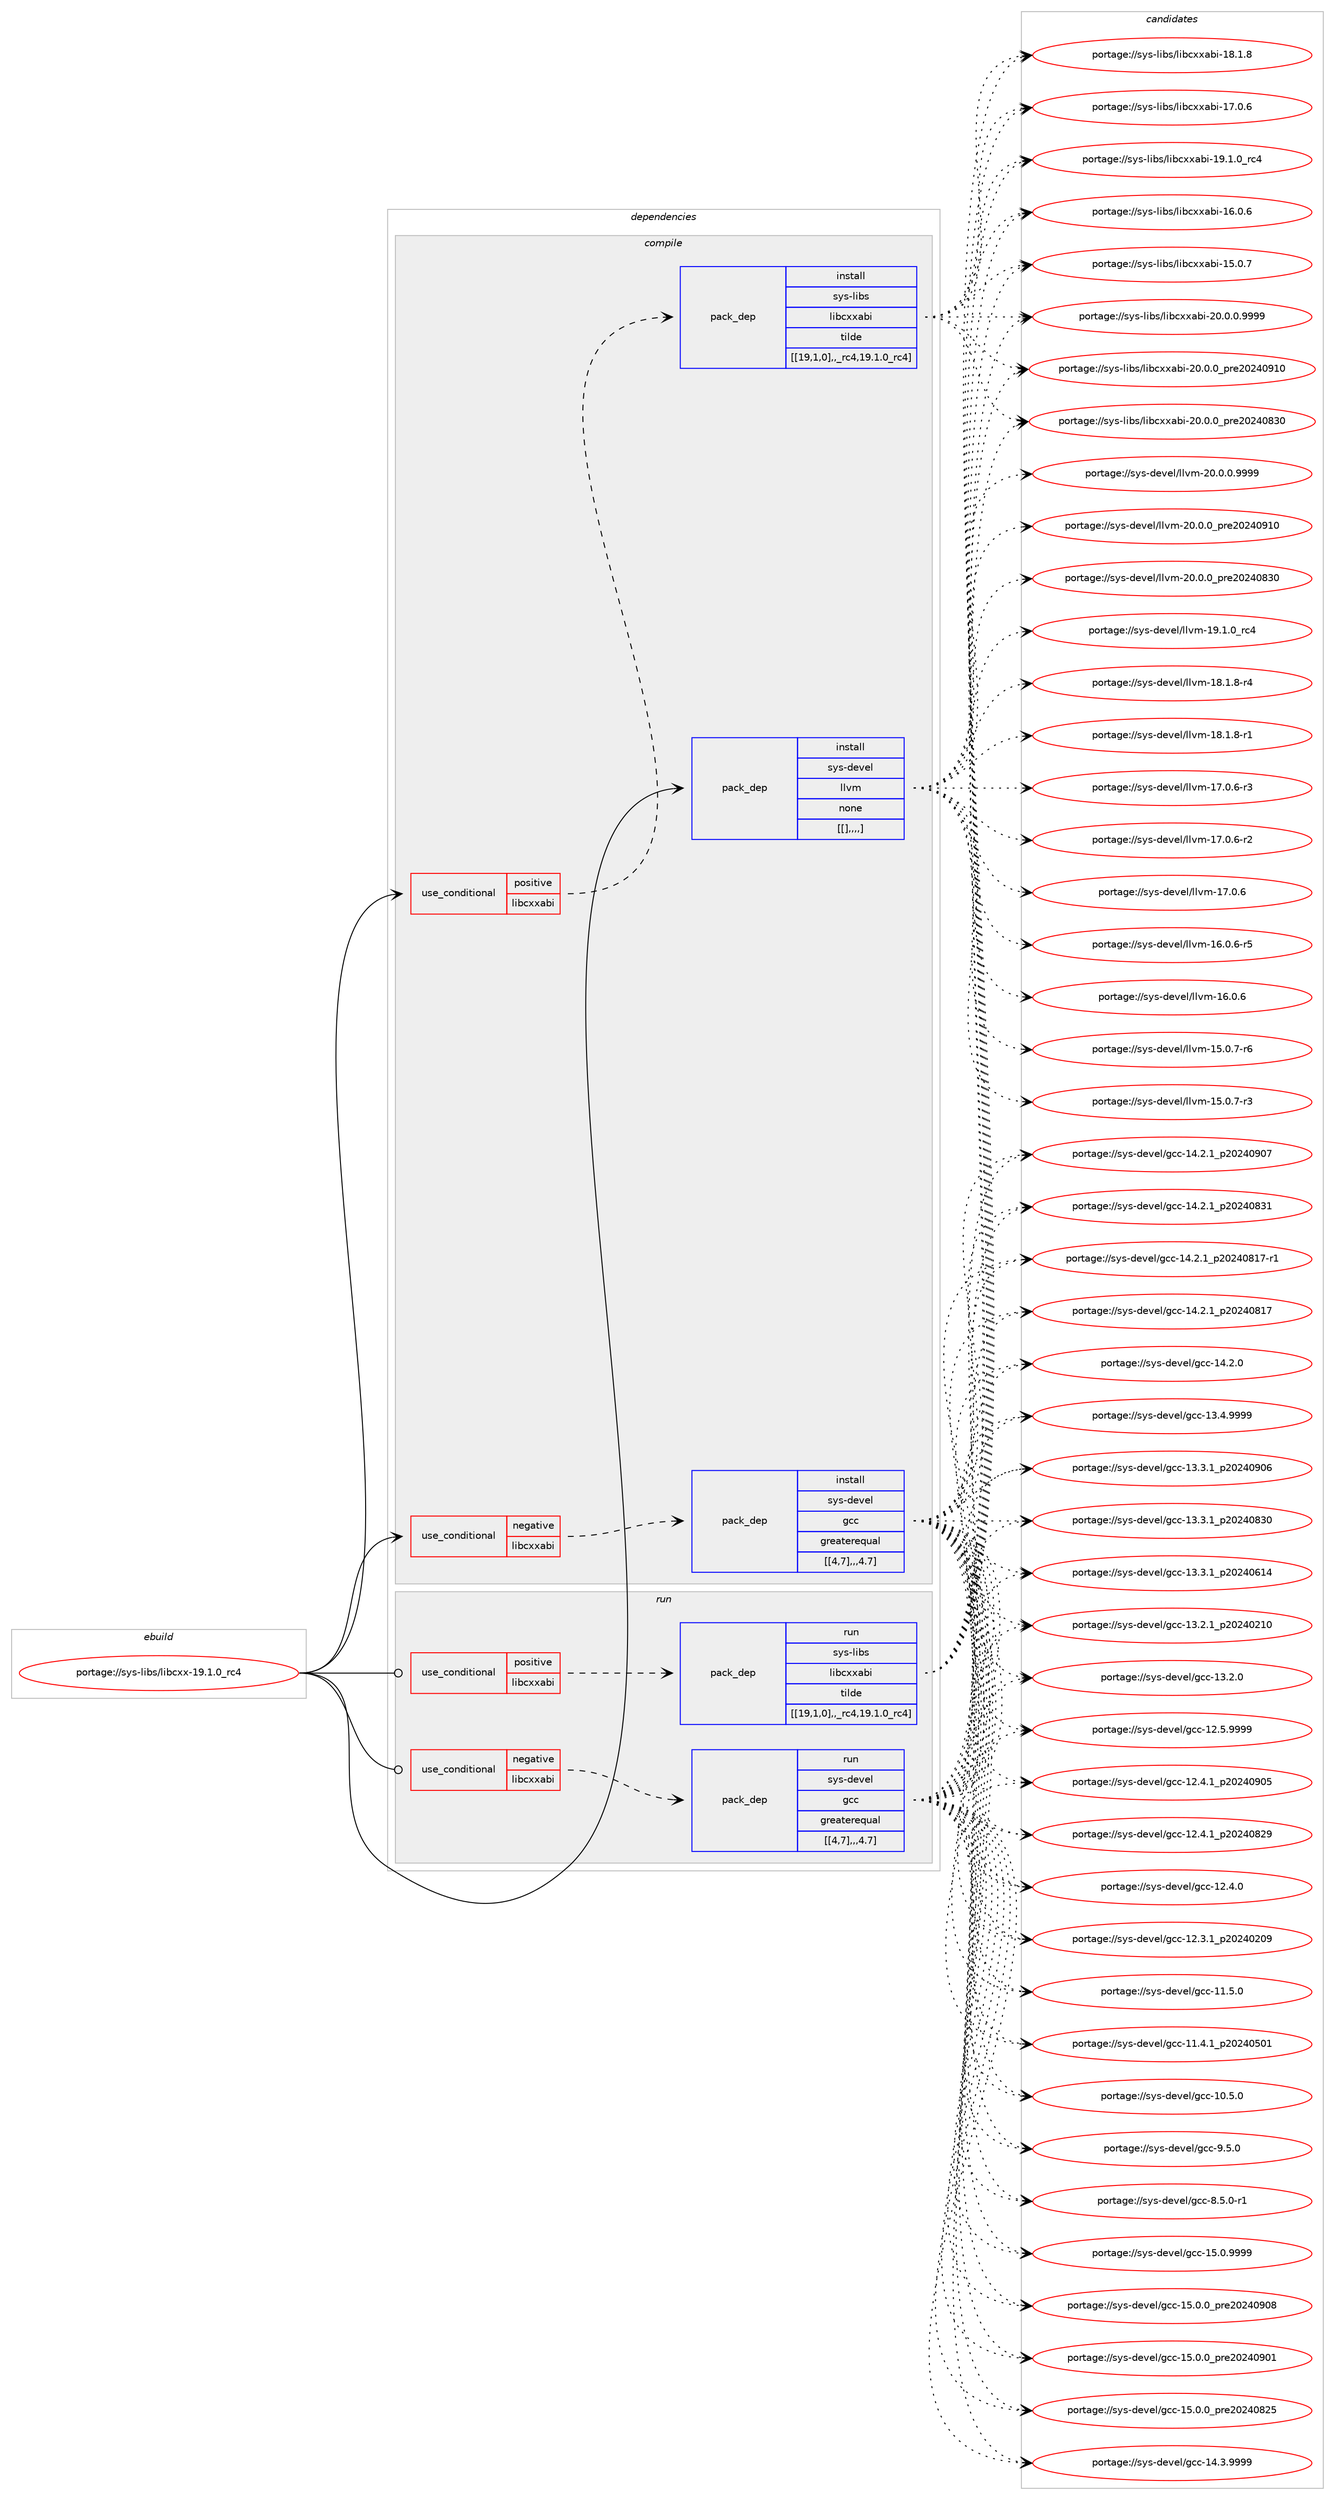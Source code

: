digraph prolog {

# *************
# Graph options
# *************

newrank=true;
concentrate=true;
compound=true;
graph [rankdir=LR,fontname=Helvetica,fontsize=10,ranksep=1.5];#, ranksep=2.5, nodesep=0.2];
edge  [arrowhead=vee];
node  [fontname=Helvetica,fontsize=10];

# **********
# The ebuild
# **********

subgraph cluster_leftcol {
color=gray;
label=<<i>ebuild</i>>;
id [label="portage://sys-libs/libcxx-19.1.0_rc4", color=red, width=4, href="../sys-libs/libcxx-19.1.0_rc4.svg"];
}

# ****************
# The dependencies
# ****************

subgraph cluster_midcol {
color=gray;
label=<<i>dependencies</i>>;
subgraph cluster_compile {
fillcolor="#eeeeee";
style=filled;
label=<<i>compile</i>>;
subgraph cond122206 {
dependency459146 [label=<<TABLE BORDER="0" CELLBORDER="1" CELLSPACING="0" CELLPADDING="4"><TR><TD ROWSPAN="3" CELLPADDING="10">use_conditional</TD></TR><TR><TD>negative</TD></TR><TR><TD>libcxxabi</TD></TR></TABLE>>, shape=none, color=red];
subgraph pack333820 {
dependency459147 [label=<<TABLE BORDER="0" CELLBORDER="1" CELLSPACING="0" CELLPADDING="4" WIDTH="220"><TR><TD ROWSPAN="6" CELLPADDING="30">pack_dep</TD></TR><TR><TD WIDTH="110">install</TD></TR><TR><TD>sys-devel</TD></TR><TR><TD>gcc</TD></TR><TR><TD>greaterequal</TD></TR><TR><TD>[[4,7],,,4.7]</TD></TR></TABLE>>, shape=none, color=blue];
}
dependency459146:e -> dependency459147:w [weight=20,style="dashed",arrowhead="vee"];
}
id:e -> dependency459146:w [weight=20,style="solid",arrowhead="vee"];
subgraph cond122207 {
dependency459148 [label=<<TABLE BORDER="0" CELLBORDER="1" CELLSPACING="0" CELLPADDING="4"><TR><TD ROWSPAN="3" CELLPADDING="10">use_conditional</TD></TR><TR><TD>positive</TD></TR><TR><TD>libcxxabi</TD></TR></TABLE>>, shape=none, color=red];
subgraph pack333821 {
dependency459149 [label=<<TABLE BORDER="0" CELLBORDER="1" CELLSPACING="0" CELLPADDING="4" WIDTH="220"><TR><TD ROWSPAN="6" CELLPADDING="30">pack_dep</TD></TR><TR><TD WIDTH="110">install</TD></TR><TR><TD>sys-libs</TD></TR><TR><TD>libcxxabi</TD></TR><TR><TD>tilde</TD></TR><TR><TD>[[19,1,0],,_rc4,19.1.0_rc4]</TD></TR></TABLE>>, shape=none, color=blue];
}
dependency459148:e -> dependency459149:w [weight=20,style="dashed",arrowhead="vee"];
}
id:e -> dependency459148:w [weight=20,style="solid",arrowhead="vee"];
subgraph pack333822 {
dependency459150 [label=<<TABLE BORDER="0" CELLBORDER="1" CELLSPACING="0" CELLPADDING="4" WIDTH="220"><TR><TD ROWSPAN="6" CELLPADDING="30">pack_dep</TD></TR><TR><TD WIDTH="110">install</TD></TR><TR><TD>sys-devel</TD></TR><TR><TD>llvm</TD></TR><TR><TD>none</TD></TR><TR><TD>[[],,,,]</TD></TR></TABLE>>, shape=none, color=blue];
}
id:e -> dependency459150:w [weight=20,style="solid",arrowhead="vee"];
}
subgraph cluster_compileandrun {
fillcolor="#eeeeee";
style=filled;
label=<<i>compile and run</i>>;
}
subgraph cluster_run {
fillcolor="#eeeeee";
style=filled;
label=<<i>run</i>>;
subgraph cond122208 {
dependency459151 [label=<<TABLE BORDER="0" CELLBORDER="1" CELLSPACING="0" CELLPADDING="4"><TR><TD ROWSPAN="3" CELLPADDING="10">use_conditional</TD></TR><TR><TD>negative</TD></TR><TR><TD>libcxxabi</TD></TR></TABLE>>, shape=none, color=red];
subgraph pack333823 {
dependency459152 [label=<<TABLE BORDER="0" CELLBORDER="1" CELLSPACING="0" CELLPADDING="4" WIDTH="220"><TR><TD ROWSPAN="6" CELLPADDING="30">pack_dep</TD></TR><TR><TD WIDTH="110">run</TD></TR><TR><TD>sys-devel</TD></TR><TR><TD>gcc</TD></TR><TR><TD>greaterequal</TD></TR><TR><TD>[[4,7],,,4.7]</TD></TR></TABLE>>, shape=none, color=blue];
}
dependency459151:e -> dependency459152:w [weight=20,style="dashed",arrowhead="vee"];
}
id:e -> dependency459151:w [weight=20,style="solid",arrowhead="odot"];
subgraph cond122209 {
dependency459153 [label=<<TABLE BORDER="0" CELLBORDER="1" CELLSPACING="0" CELLPADDING="4"><TR><TD ROWSPAN="3" CELLPADDING="10">use_conditional</TD></TR><TR><TD>positive</TD></TR><TR><TD>libcxxabi</TD></TR></TABLE>>, shape=none, color=red];
subgraph pack333824 {
dependency459154 [label=<<TABLE BORDER="0" CELLBORDER="1" CELLSPACING="0" CELLPADDING="4" WIDTH="220"><TR><TD ROWSPAN="6" CELLPADDING="30">pack_dep</TD></TR><TR><TD WIDTH="110">run</TD></TR><TR><TD>sys-libs</TD></TR><TR><TD>libcxxabi</TD></TR><TR><TD>tilde</TD></TR><TR><TD>[[19,1,0],,_rc4,19.1.0_rc4]</TD></TR></TABLE>>, shape=none, color=blue];
}
dependency459153:e -> dependency459154:w [weight=20,style="dashed",arrowhead="vee"];
}
id:e -> dependency459153:w [weight=20,style="solid",arrowhead="odot"];
}
}

# **************
# The candidates
# **************

subgraph cluster_choices {
rank=same;
color=gray;
label=<<i>candidates</i>>;

subgraph choice333820 {
color=black;
nodesep=1;
choice1151211154510010111810110847103999945495346484657575757 [label="portage://sys-devel/gcc-15.0.9999", color=red, width=4,href="../sys-devel/gcc-15.0.9999.svg"];
choice1151211154510010111810110847103999945495346484648951121141015048505248574856 [label="portage://sys-devel/gcc-15.0.0_pre20240908", color=red, width=4,href="../sys-devel/gcc-15.0.0_pre20240908.svg"];
choice1151211154510010111810110847103999945495346484648951121141015048505248574849 [label="portage://sys-devel/gcc-15.0.0_pre20240901", color=red, width=4,href="../sys-devel/gcc-15.0.0_pre20240901.svg"];
choice1151211154510010111810110847103999945495346484648951121141015048505248565053 [label="portage://sys-devel/gcc-15.0.0_pre20240825", color=red, width=4,href="../sys-devel/gcc-15.0.0_pre20240825.svg"];
choice1151211154510010111810110847103999945495246514657575757 [label="portage://sys-devel/gcc-14.3.9999", color=red, width=4,href="../sys-devel/gcc-14.3.9999.svg"];
choice1151211154510010111810110847103999945495246504649951125048505248574855 [label="portage://sys-devel/gcc-14.2.1_p20240907", color=red, width=4,href="../sys-devel/gcc-14.2.1_p20240907.svg"];
choice1151211154510010111810110847103999945495246504649951125048505248565149 [label="portage://sys-devel/gcc-14.2.1_p20240831", color=red, width=4,href="../sys-devel/gcc-14.2.1_p20240831.svg"];
choice11512111545100101118101108471039999454952465046499511250485052485649554511449 [label="portage://sys-devel/gcc-14.2.1_p20240817-r1", color=red, width=4,href="../sys-devel/gcc-14.2.1_p20240817-r1.svg"];
choice1151211154510010111810110847103999945495246504649951125048505248564955 [label="portage://sys-devel/gcc-14.2.1_p20240817", color=red, width=4,href="../sys-devel/gcc-14.2.1_p20240817.svg"];
choice1151211154510010111810110847103999945495246504648 [label="portage://sys-devel/gcc-14.2.0", color=red, width=4,href="../sys-devel/gcc-14.2.0.svg"];
choice1151211154510010111810110847103999945495146524657575757 [label="portage://sys-devel/gcc-13.4.9999", color=red, width=4,href="../sys-devel/gcc-13.4.9999.svg"];
choice1151211154510010111810110847103999945495146514649951125048505248574854 [label="portage://sys-devel/gcc-13.3.1_p20240906", color=red, width=4,href="../sys-devel/gcc-13.3.1_p20240906.svg"];
choice1151211154510010111810110847103999945495146514649951125048505248565148 [label="portage://sys-devel/gcc-13.3.1_p20240830", color=red, width=4,href="../sys-devel/gcc-13.3.1_p20240830.svg"];
choice1151211154510010111810110847103999945495146514649951125048505248544952 [label="portage://sys-devel/gcc-13.3.1_p20240614", color=red, width=4,href="../sys-devel/gcc-13.3.1_p20240614.svg"];
choice1151211154510010111810110847103999945495146504649951125048505248504948 [label="portage://sys-devel/gcc-13.2.1_p20240210", color=red, width=4,href="../sys-devel/gcc-13.2.1_p20240210.svg"];
choice1151211154510010111810110847103999945495146504648 [label="portage://sys-devel/gcc-13.2.0", color=red, width=4,href="../sys-devel/gcc-13.2.0.svg"];
choice1151211154510010111810110847103999945495046534657575757 [label="portage://sys-devel/gcc-12.5.9999", color=red, width=4,href="../sys-devel/gcc-12.5.9999.svg"];
choice1151211154510010111810110847103999945495046524649951125048505248574853 [label="portage://sys-devel/gcc-12.4.1_p20240905", color=red, width=4,href="../sys-devel/gcc-12.4.1_p20240905.svg"];
choice1151211154510010111810110847103999945495046524649951125048505248565057 [label="portage://sys-devel/gcc-12.4.1_p20240829", color=red, width=4,href="../sys-devel/gcc-12.4.1_p20240829.svg"];
choice1151211154510010111810110847103999945495046524648 [label="portage://sys-devel/gcc-12.4.0", color=red, width=4,href="../sys-devel/gcc-12.4.0.svg"];
choice1151211154510010111810110847103999945495046514649951125048505248504857 [label="portage://sys-devel/gcc-12.3.1_p20240209", color=red, width=4,href="../sys-devel/gcc-12.3.1_p20240209.svg"];
choice1151211154510010111810110847103999945494946534648 [label="portage://sys-devel/gcc-11.5.0", color=red, width=4,href="../sys-devel/gcc-11.5.0.svg"];
choice1151211154510010111810110847103999945494946524649951125048505248534849 [label="portage://sys-devel/gcc-11.4.1_p20240501", color=red, width=4,href="../sys-devel/gcc-11.4.1_p20240501.svg"];
choice1151211154510010111810110847103999945494846534648 [label="portage://sys-devel/gcc-10.5.0", color=red, width=4,href="../sys-devel/gcc-10.5.0.svg"];
choice11512111545100101118101108471039999455746534648 [label="portage://sys-devel/gcc-9.5.0", color=red, width=4,href="../sys-devel/gcc-9.5.0.svg"];
choice115121115451001011181011084710399994556465346484511449 [label="portage://sys-devel/gcc-8.5.0-r1", color=red, width=4,href="../sys-devel/gcc-8.5.0-r1.svg"];
dependency459147:e -> choice1151211154510010111810110847103999945495346484657575757:w [style=dotted,weight="100"];
dependency459147:e -> choice1151211154510010111810110847103999945495346484648951121141015048505248574856:w [style=dotted,weight="100"];
dependency459147:e -> choice1151211154510010111810110847103999945495346484648951121141015048505248574849:w [style=dotted,weight="100"];
dependency459147:e -> choice1151211154510010111810110847103999945495346484648951121141015048505248565053:w [style=dotted,weight="100"];
dependency459147:e -> choice1151211154510010111810110847103999945495246514657575757:w [style=dotted,weight="100"];
dependency459147:e -> choice1151211154510010111810110847103999945495246504649951125048505248574855:w [style=dotted,weight="100"];
dependency459147:e -> choice1151211154510010111810110847103999945495246504649951125048505248565149:w [style=dotted,weight="100"];
dependency459147:e -> choice11512111545100101118101108471039999454952465046499511250485052485649554511449:w [style=dotted,weight="100"];
dependency459147:e -> choice1151211154510010111810110847103999945495246504649951125048505248564955:w [style=dotted,weight="100"];
dependency459147:e -> choice1151211154510010111810110847103999945495246504648:w [style=dotted,weight="100"];
dependency459147:e -> choice1151211154510010111810110847103999945495146524657575757:w [style=dotted,weight="100"];
dependency459147:e -> choice1151211154510010111810110847103999945495146514649951125048505248574854:w [style=dotted,weight="100"];
dependency459147:e -> choice1151211154510010111810110847103999945495146514649951125048505248565148:w [style=dotted,weight="100"];
dependency459147:e -> choice1151211154510010111810110847103999945495146514649951125048505248544952:w [style=dotted,weight="100"];
dependency459147:e -> choice1151211154510010111810110847103999945495146504649951125048505248504948:w [style=dotted,weight="100"];
dependency459147:e -> choice1151211154510010111810110847103999945495146504648:w [style=dotted,weight="100"];
dependency459147:e -> choice1151211154510010111810110847103999945495046534657575757:w [style=dotted,weight="100"];
dependency459147:e -> choice1151211154510010111810110847103999945495046524649951125048505248574853:w [style=dotted,weight="100"];
dependency459147:e -> choice1151211154510010111810110847103999945495046524649951125048505248565057:w [style=dotted,weight="100"];
dependency459147:e -> choice1151211154510010111810110847103999945495046524648:w [style=dotted,weight="100"];
dependency459147:e -> choice1151211154510010111810110847103999945495046514649951125048505248504857:w [style=dotted,weight="100"];
dependency459147:e -> choice1151211154510010111810110847103999945494946534648:w [style=dotted,weight="100"];
dependency459147:e -> choice1151211154510010111810110847103999945494946524649951125048505248534849:w [style=dotted,weight="100"];
dependency459147:e -> choice1151211154510010111810110847103999945494846534648:w [style=dotted,weight="100"];
dependency459147:e -> choice11512111545100101118101108471039999455746534648:w [style=dotted,weight="100"];
dependency459147:e -> choice115121115451001011181011084710399994556465346484511449:w [style=dotted,weight="100"];
}
subgraph choice333821 {
color=black;
nodesep=1;
choice11512111545108105981154710810598991201209798105455048464846484657575757 [label="portage://sys-libs/libcxxabi-20.0.0.9999", color=red, width=4,href="../sys-libs/libcxxabi-20.0.0.9999.svg"];
choice1151211154510810598115471081059899120120979810545504846484648951121141015048505248574948 [label="portage://sys-libs/libcxxabi-20.0.0_pre20240910", color=red, width=4,href="../sys-libs/libcxxabi-20.0.0_pre20240910.svg"];
choice1151211154510810598115471081059899120120979810545504846484648951121141015048505248565148 [label="portage://sys-libs/libcxxabi-20.0.0_pre20240830", color=red, width=4,href="../sys-libs/libcxxabi-20.0.0_pre20240830.svg"];
choice1151211154510810598115471081059899120120979810545495746494648951149952 [label="portage://sys-libs/libcxxabi-19.1.0_rc4", color=red, width=4,href="../sys-libs/libcxxabi-19.1.0_rc4.svg"];
choice1151211154510810598115471081059899120120979810545495646494656 [label="portage://sys-libs/libcxxabi-18.1.8", color=red, width=4,href="../sys-libs/libcxxabi-18.1.8.svg"];
choice1151211154510810598115471081059899120120979810545495546484654 [label="portage://sys-libs/libcxxabi-17.0.6", color=red, width=4,href="../sys-libs/libcxxabi-17.0.6.svg"];
choice1151211154510810598115471081059899120120979810545495446484654 [label="portage://sys-libs/libcxxabi-16.0.6", color=red, width=4,href="../sys-libs/libcxxabi-16.0.6.svg"];
choice1151211154510810598115471081059899120120979810545495346484655 [label="portage://sys-libs/libcxxabi-15.0.7", color=red, width=4,href="../sys-libs/libcxxabi-15.0.7.svg"];
dependency459149:e -> choice11512111545108105981154710810598991201209798105455048464846484657575757:w [style=dotted,weight="100"];
dependency459149:e -> choice1151211154510810598115471081059899120120979810545504846484648951121141015048505248574948:w [style=dotted,weight="100"];
dependency459149:e -> choice1151211154510810598115471081059899120120979810545504846484648951121141015048505248565148:w [style=dotted,weight="100"];
dependency459149:e -> choice1151211154510810598115471081059899120120979810545495746494648951149952:w [style=dotted,weight="100"];
dependency459149:e -> choice1151211154510810598115471081059899120120979810545495646494656:w [style=dotted,weight="100"];
dependency459149:e -> choice1151211154510810598115471081059899120120979810545495546484654:w [style=dotted,weight="100"];
dependency459149:e -> choice1151211154510810598115471081059899120120979810545495446484654:w [style=dotted,weight="100"];
dependency459149:e -> choice1151211154510810598115471081059899120120979810545495346484655:w [style=dotted,weight="100"];
}
subgraph choice333822 {
color=black;
nodesep=1;
choice1151211154510010111810110847108108118109455048464846484657575757 [label="portage://sys-devel/llvm-20.0.0.9999", color=red, width=4,href="../sys-devel/llvm-20.0.0.9999.svg"];
choice115121115451001011181011084710810811810945504846484648951121141015048505248574948 [label="portage://sys-devel/llvm-20.0.0_pre20240910", color=red, width=4,href="../sys-devel/llvm-20.0.0_pre20240910.svg"];
choice115121115451001011181011084710810811810945504846484648951121141015048505248565148 [label="portage://sys-devel/llvm-20.0.0_pre20240830", color=red, width=4,href="../sys-devel/llvm-20.0.0_pre20240830.svg"];
choice115121115451001011181011084710810811810945495746494648951149952 [label="portage://sys-devel/llvm-19.1.0_rc4", color=red, width=4,href="../sys-devel/llvm-19.1.0_rc4.svg"];
choice1151211154510010111810110847108108118109454956464946564511452 [label="portage://sys-devel/llvm-18.1.8-r4", color=red, width=4,href="../sys-devel/llvm-18.1.8-r4.svg"];
choice1151211154510010111810110847108108118109454956464946564511449 [label="portage://sys-devel/llvm-18.1.8-r1", color=red, width=4,href="../sys-devel/llvm-18.1.8-r1.svg"];
choice1151211154510010111810110847108108118109454955464846544511451 [label="portage://sys-devel/llvm-17.0.6-r3", color=red, width=4,href="../sys-devel/llvm-17.0.6-r3.svg"];
choice1151211154510010111810110847108108118109454955464846544511450 [label="portage://sys-devel/llvm-17.0.6-r2", color=red, width=4,href="../sys-devel/llvm-17.0.6-r2.svg"];
choice115121115451001011181011084710810811810945495546484654 [label="portage://sys-devel/llvm-17.0.6", color=red, width=4,href="../sys-devel/llvm-17.0.6.svg"];
choice1151211154510010111810110847108108118109454954464846544511453 [label="portage://sys-devel/llvm-16.0.6-r5", color=red, width=4,href="../sys-devel/llvm-16.0.6-r5.svg"];
choice115121115451001011181011084710810811810945495446484654 [label="portage://sys-devel/llvm-16.0.6", color=red, width=4,href="../sys-devel/llvm-16.0.6.svg"];
choice1151211154510010111810110847108108118109454953464846554511454 [label="portage://sys-devel/llvm-15.0.7-r6", color=red, width=4,href="../sys-devel/llvm-15.0.7-r6.svg"];
choice1151211154510010111810110847108108118109454953464846554511451 [label="portage://sys-devel/llvm-15.0.7-r3", color=red, width=4,href="../sys-devel/llvm-15.0.7-r3.svg"];
dependency459150:e -> choice1151211154510010111810110847108108118109455048464846484657575757:w [style=dotted,weight="100"];
dependency459150:e -> choice115121115451001011181011084710810811810945504846484648951121141015048505248574948:w [style=dotted,weight="100"];
dependency459150:e -> choice115121115451001011181011084710810811810945504846484648951121141015048505248565148:w [style=dotted,weight="100"];
dependency459150:e -> choice115121115451001011181011084710810811810945495746494648951149952:w [style=dotted,weight="100"];
dependency459150:e -> choice1151211154510010111810110847108108118109454956464946564511452:w [style=dotted,weight="100"];
dependency459150:e -> choice1151211154510010111810110847108108118109454956464946564511449:w [style=dotted,weight="100"];
dependency459150:e -> choice1151211154510010111810110847108108118109454955464846544511451:w [style=dotted,weight="100"];
dependency459150:e -> choice1151211154510010111810110847108108118109454955464846544511450:w [style=dotted,weight="100"];
dependency459150:e -> choice115121115451001011181011084710810811810945495546484654:w [style=dotted,weight="100"];
dependency459150:e -> choice1151211154510010111810110847108108118109454954464846544511453:w [style=dotted,weight="100"];
dependency459150:e -> choice115121115451001011181011084710810811810945495446484654:w [style=dotted,weight="100"];
dependency459150:e -> choice1151211154510010111810110847108108118109454953464846554511454:w [style=dotted,weight="100"];
dependency459150:e -> choice1151211154510010111810110847108108118109454953464846554511451:w [style=dotted,weight="100"];
}
subgraph choice333823 {
color=black;
nodesep=1;
choice1151211154510010111810110847103999945495346484657575757 [label="portage://sys-devel/gcc-15.0.9999", color=red, width=4,href="../sys-devel/gcc-15.0.9999.svg"];
choice1151211154510010111810110847103999945495346484648951121141015048505248574856 [label="portage://sys-devel/gcc-15.0.0_pre20240908", color=red, width=4,href="../sys-devel/gcc-15.0.0_pre20240908.svg"];
choice1151211154510010111810110847103999945495346484648951121141015048505248574849 [label="portage://sys-devel/gcc-15.0.0_pre20240901", color=red, width=4,href="../sys-devel/gcc-15.0.0_pre20240901.svg"];
choice1151211154510010111810110847103999945495346484648951121141015048505248565053 [label="portage://sys-devel/gcc-15.0.0_pre20240825", color=red, width=4,href="../sys-devel/gcc-15.0.0_pre20240825.svg"];
choice1151211154510010111810110847103999945495246514657575757 [label="portage://sys-devel/gcc-14.3.9999", color=red, width=4,href="../sys-devel/gcc-14.3.9999.svg"];
choice1151211154510010111810110847103999945495246504649951125048505248574855 [label="portage://sys-devel/gcc-14.2.1_p20240907", color=red, width=4,href="../sys-devel/gcc-14.2.1_p20240907.svg"];
choice1151211154510010111810110847103999945495246504649951125048505248565149 [label="portage://sys-devel/gcc-14.2.1_p20240831", color=red, width=4,href="../sys-devel/gcc-14.2.1_p20240831.svg"];
choice11512111545100101118101108471039999454952465046499511250485052485649554511449 [label="portage://sys-devel/gcc-14.2.1_p20240817-r1", color=red, width=4,href="../sys-devel/gcc-14.2.1_p20240817-r1.svg"];
choice1151211154510010111810110847103999945495246504649951125048505248564955 [label="portage://sys-devel/gcc-14.2.1_p20240817", color=red, width=4,href="../sys-devel/gcc-14.2.1_p20240817.svg"];
choice1151211154510010111810110847103999945495246504648 [label="portage://sys-devel/gcc-14.2.0", color=red, width=4,href="../sys-devel/gcc-14.2.0.svg"];
choice1151211154510010111810110847103999945495146524657575757 [label="portage://sys-devel/gcc-13.4.9999", color=red, width=4,href="../sys-devel/gcc-13.4.9999.svg"];
choice1151211154510010111810110847103999945495146514649951125048505248574854 [label="portage://sys-devel/gcc-13.3.1_p20240906", color=red, width=4,href="../sys-devel/gcc-13.3.1_p20240906.svg"];
choice1151211154510010111810110847103999945495146514649951125048505248565148 [label="portage://sys-devel/gcc-13.3.1_p20240830", color=red, width=4,href="../sys-devel/gcc-13.3.1_p20240830.svg"];
choice1151211154510010111810110847103999945495146514649951125048505248544952 [label="portage://sys-devel/gcc-13.3.1_p20240614", color=red, width=4,href="../sys-devel/gcc-13.3.1_p20240614.svg"];
choice1151211154510010111810110847103999945495146504649951125048505248504948 [label="portage://sys-devel/gcc-13.2.1_p20240210", color=red, width=4,href="../sys-devel/gcc-13.2.1_p20240210.svg"];
choice1151211154510010111810110847103999945495146504648 [label="portage://sys-devel/gcc-13.2.0", color=red, width=4,href="../sys-devel/gcc-13.2.0.svg"];
choice1151211154510010111810110847103999945495046534657575757 [label="portage://sys-devel/gcc-12.5.9999", color=red, width=4,href="../sys-devel/gcc-12.5.9999.svg"];
choice1151211154510010111810110847103999945495046524649951125048505248574853 [label="portage://sys-devel/gcc-12.4.1_p20240905", color=red, width=4,href="../sys-devel/gcc-12.4.1_p20240905.svg"];
choice1151211154510010111810110847103999945495046524649951125048505248565057 [label="portage://sys-devel/gcc-12.4.1_p20240829", color=red, width=4,href="../sys-devel/gcc-12.4.1_p20240829.svg"];
choice1151211154510010111810110847103999945495046524648 [label="portage://sys-devel/gcc-12.4.0", color=red, width=4,href="../sys-devel/gcc-12.4.0.svg"];
choice1151211154510010111810110847103999945495046514649951125048505248504857 [label="portage://sys-devel/gcc-12.3.1_p20240209", color=red, width=4,href="../sys-devel/gcc-12.3.1_p20240209.svg"];
choice1151211154510010111810110847103999945494946534648 [label="portage://sys-devel/gcc-11.5.0", color=red, width=4,href="../sys-devel/gcc-11.5.0.svg"];
choice1151211154510010111810110847103999945494946524649951125048505248534849 [label="portage://sys-devel/gcc-11.4.1_p20240501", color=red, width=4,href="../sys-devel/gcc-11.4.1_p20240501.svg"];
choice1151211154510010111810110847103999945494846534648 [label="portage://sys-devel/gcc-10.5.0", color=red, width=4,href="../sys-devel/gcc-10.5.0.svg"];
choice11512111545100101118101108471039999455746534648 [label="portage://sys-devel/gcc-9.5.0", color=red, width=4,href="../sys-devel/gcc-9.5.0.svg"];
choice115121115451001011181011084710399994556465346484511449 [label="portage://sys-devel/gcc-8.5.0-r1", color=red, width=4,href="../sys-devel/gcc-8.5.0-r1.svg"];
dependency459152:e -> choice1151211154510010111810110847103999945495346484657575757:w [style=dotted,weight="100"];
dependency459152:e -> choice1151211154510010111810110847103999945495346484648951121141015048505248574856:w [style=dotted,weight="100"];
dependency459152:e -> choice1151211154510010111810110847103999945495346484648951121141015048505248574849:w [style=dotted,weight="100"];
dependency459152:e -> choice1151211154510010111810110847103999945495346484648951121141015048505248565053:w [style=dotted,weight="100"];
dependency459152:e -> choice1151211154510010111810110847103999945495246514657575757:w [style=dotted,weight="100"];
dependency459152:e -> choice1151211154510010111810110847103999945495246504649951125048505248574855:w [style=dotted,weight="100"];
dependency459152:e -> choice1151211154510010111810110847103999945495246504649951125048505248565149:w [style=dotted,weight="100"];
dependency459152:e -> choice11512111545100101118101108471039999454952465046499511250485052485649554511449:w [style=dotted,weight="100"];
dependency459152:e -> choice1151211154510010111810110847103999945495246504649951125048505248564955:w [style=dotted,weight="100"];
dependency459152:e -> choice1151211154510010111810110847103999945495246504648:w [style=dotted,weight="100"];
dependency459152:e -> choice1151211154510010111810110847103999945495146524657575757:w [style=dotted,weight="100"];
dependency459152:e -> choice1151211154510010111810110847103999945495146514649951125048505248574854:w [style=dotted,weight="100"];
dependency459152:e -> choice1151211154510010111810110847103999945495146514649951125048505248565148:w [style=dotted,weight="100"];
dependency459152:e -> choice1151211154510010111810110847103999945495146514649951125048505248544952:w [style=dotted,weight="100"];
dependency459152:e -> choice1151211154510010111810110847103999945495146504649951125048505248504948:w [style=dotted,weight="100"];
dependency459152:e -> choice1151211154510010111810110847103999945495146504648:w [style=dotted,weight="100"];
dependency459152:e -> choice1151211154510010111810110847103999945495046534657575757:w [style=dotted,weight="100"];
dependency459152:e -> choice1151211154510010111810110847103999945495046524649951125048505248574853:w [style=dotted,weight="100"];
dependency459152:e -> choice1151211154510010111810110847103999945495046524649951125048505248565057:w [style=dotted,weight="100"];
dependency459152:e -> choice1151211154510010111810110847103999945495046524648:w [style=dotted,weight="100"];
dependency459152:e -> choice1151211154510010111810110847103999945495046514649951125048505248504857:w [style=dotted,weight="100"];
dependency459152:e -> choice1151211154510010111810110847103999945494946534648:w [style=dotted,weight="100"];
dependency459152:e -> choice1151211154510010111810110847103999945494946524649951125048505248534849:w [style=dotted,weight="100"];
dependency459152:e -> choice1151211154510010111810110847103999945494846534648:w [style=dotted,weight="100"];
dependency459152:e -> choice11512111545100101118101108471039999455746534648:w [style=dotted,weight="100"];
dependency459152:e -> choice115121115451001011181011084710399994556465346484511449:w [style=dotted,weight="100"];
}
subgraph choice333824 {
color=black;
nodesep=1;
choice11512111545108105981154710810598991201209798105455048464846484657575757 [label="portage://sys-libs/libcxxabi-20.0.0.9999", color=red, width=4,href="../sys-libs/libcxxabi-20.0.0.9999.svg"];
choice1151211154510810598115471081059899120120979810545504846484648951121141015048505248574948 [label="portage://sys-libs/libcxxabi-20.0.0_pre20240910", color=red, width=4,href="../sys-libs/libcxxabi-20.0.0_pre20240910.svg"];
choice1151211154510810598115471081059899120120979810545504846484648951121141015048505248565148 [label="portage://sys-libs/libcxxabi-20.0.0_pre20240830", color=red, width=4,href="../sys-libs/libcxxabi-20.0.0_pre20240830.svg"];
choice1151211154510810598115471081059899120120979810545495746494648951149952 [label="portage://sys-libs/libcxxabi-19.1.0_rc4", color=red, width=4,href="../sys-libs/libcxxabi-19.1.0_rc4.svg"];
choice1151211154510810598115471081059899120120979810545495646494656 [label="portage://sys-libs/libcxxabi-18.1.8", color=red, width=4,href="../sys-libs/libcxxabi-18.1.8.svg"];
choice1151211154510810598115471081059899120120979810545495546484654 [label="portage://sys-libs/libcxxabi-17.0.6", color=red, width=4,href="../sys-libs/libcxxabi-17.0.6.svg"];
choice1151211154510810598115471081059899120120979810545495446484654 [label="portage://sys-libs/libcxxabi-16.0.6", color=red, width=4,href="../sys-libs/libcxxabi-16.0.6.svg"];
choice1151211154510810598115471081059899120120979810545495346484655 [label="portage://sys-libs/libcxxabi-15.0.7", color=red, width=4,href="../sys-libs/libcxxabi-15.0.7.svg"];
dependency459154:e -> choice11512111545108105981154710810598991201209798105455048464846484657575757:w [style=dotted,weight="100"];
dependency459154:e -> choice1151211154510810598115471081059899120120979810545504846484648951121141015048505248574948:w [style=dotted,weight="100"];
dependency459154:e -> choice1151211154510810598115471081059899120120979810545504846484648951121141015048505248565148:w [style=dotted,weight="100"];
dependency459154:e -> choice1151211154510810598115471081059899120120979810545495746494648951149952:w [style=dotted,weight="100"];
dependency459154:e -> choice1151211154510810598115471081059899120120979810545495646494656:w [style=dotted,weight="100"];
dependency459154:e -> choice1151211154510810598115471081059899120120979810545495546484654:w [style=dotted,weight="100"];
dependency459154:e -> choice1151211154510810598115471081059899120120979810545495446484654:w [style=dotted,weight="100"];
dependency459154:e -> choice1151211154510810598115471081059899120120979810545495346484655:w [style=dotted,weight="100"];
}
}

}
